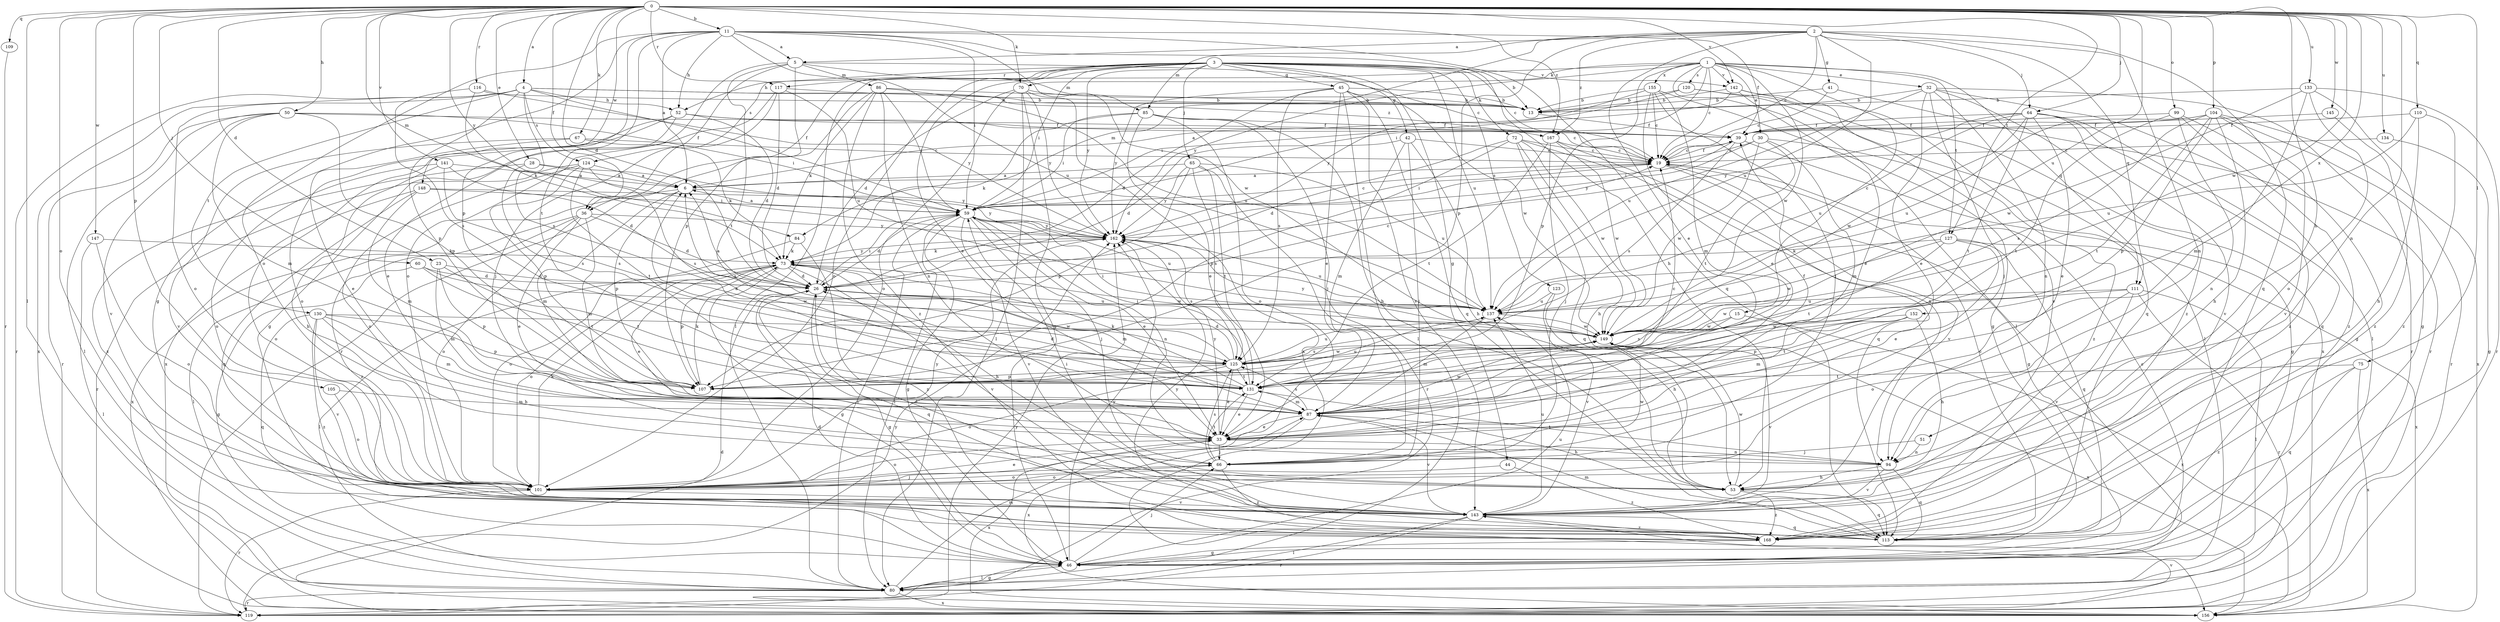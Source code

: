 strict digraph  {
0;
1;
2;
3;
4;
5;
6;
11;
13;
15;
19;
23;
26;
28;
30;
32;
33;
36;
39;
41;
42;
44;
45;
46;
50;
51;
52;
53;
59;
60;
64;
65;
66;
67;
70;
72;
73;
75;
80;
84;
85;
86;
87;
94;
99;
101;
104;
105;
107;
109;
110;
111;
113;
116;
117;
119;
120;
123;
124;
125;
127;
130;
131;
133;
134;
137;
141;
142;
143;
145;
147;
148;
149;
152;
155;
156;
162;
167;
168;
0 -> 4  [label=a];
0 -> 11  [label=b];
0 -> 23  [label=d];
0 -> 26  [label=d];
0 -> 28  [label=e];
0 -> 36  [label=f];
0 -> 50  [label=h];
0 -> 51  [label=h];
0 -> 60  [label=j];
0 -> 64  [label=j];
0 -> 67  [label=k];
0 -> 70  [label=k];
0 -> 75  [label=l];
0 -> 80  [label=l];
0 -> 84  [label=m];
0 -> 94  [label=n];
0 -> 99  [label=o];
0 -> 101  [label=o];
0 -> 104  [label=p];
0 -> 105  [label=p];
0 -> 109  [label=q];
0 -> 110  [label=q];
0 -> 116  [label=r];
0 -> 117  [label=r];
0 -> 127  [label=t];
0 -> 133  [label=u];
0 -> 134  [label=u];
0 -> 137  [label=u];
0 -> 141  [label=v];
0 -> 142  [label=v];
0 -> 145  [label=w];
0 -> 147  [label=w];
0 -> 148  [label=w];
0 -> 149  [label=w];
0 -> 152  [label=x];
0 -> 162  [label=y];
0 -> 167  [label=z];
1 -> 15  [label=c];
1 -> 19  [label=c];
1 -> 30  [label=e];
1 -> 32  [label=e];
1 -> 52  [label=h];
1 -> 59  [label=i];
1 -> 70  [label=k];
1 -> 80  [label=l];
1 -> 107  [label=p];
1 -> 111  [label=q];
1 -> 120  [label=s];
1 -> 127  [label=t];
1 -> 142  [label=v];
1 -> 149  [label=w];
1 -> 155  [label=x];
1 -> 162  [label=y];
2 -> 5  [label=a];
2 -> 19  [label=c];
2 -> 33  [label=e];
2 -> 41  [label=g];
2 -> 64  [label=j];
2 -> 84  [label=m];
2 -> 85  [label=m];
2 -> 94  [label=n];
2 -> 107  [label=p];
2 -> 111  [label=q];
2 -> 113  [label=q];
2 -> 137  [label=u];
2 -> 167  [label=z];
3 -> 13  [label=b];
3 -> 19  [label=c];
3 -> 33  [label=e];
3 -> 36  [label=f];
3 -> 42  [label=g];
3 -> 44  [label=g];
3 -> 45  [label=g];
3 -> 59  [label=i];
3 -> 65  [label=j];
3 -> 72  [label=k];
3 -> 80  [label=l];
3 -> 101  [label=o];
3 -> 117  [label=r];
3 -> 123  [label=s];
3 -> 124  [label=s];
3 -> 137  [label=u];
3 -> 142  [label=v];
3 -> 162  [label=y];
4 -> 13  [label=b];
4 -> 52  [label=h];
4 -> 59  [label=i];
4 -> 101  [label=o];
4 -> 107  [label=p];
4 -> 119  [label=r];
4 -> 124  [label=s];
4 -> 125  [label=s];
4 -> 130  [label=t];
4 -> 156  [label=x];
4 -> 167  [label=z];
5 -> 19  [label=c];
5 -> 36  [label=f];
5 -> 85  [label=m];
5 -> 86  [label=m];
5 -> 101  [label=o];
5 -> 107  [label=p];
5 -> 131  [label=t];
6 -> 59  [label=i];
6 -> 87  [label=m];
6 -> 107  [label=p];
6 -> 156  [label=x];
11 -> 5  [label=a];
11 -> 6  [label=a];
11 -> 39  [label=f];
11 -> 46  [label=g];
11 -> 52  [label=h];
11 -> 53  [label=h];
11 -> 59  [label=i];
11 -> 101  [label=o];
11 -> 107  [label=p];
11 -> 113  [label=q];
11 -> 131  [label=t];
11 -> 137  [label=u];
11 -> 149  [label=w];
13 -> 39  [label=f];
15 -> 125  [label=s];
15 -> 149  [label=w];
15 -> 156  [label=x];
19 -> 6  [label=a];
19 -> 39  [label=f];
19 -> 46  [label=g];
19 -> 59  [label=i];
19 -> 143  [label=v];
23 -> 26  [label=d];
23 -> 87  [label=m];
23 -> 107  [label=p];
23 -> 131  [label=t];
26 -> 19  [label=c];
26 -> 46  [label=g];
26 -> 59  [label=i];
26 -> 113  [label=q];
26 -> 137  [label=u];
28 -> 6  [label=a];
28 -> 125  [label=s];
28 -> 162  [label=y];
28 -> 168  [label=z];
30 -> 19  [label=c];
30 -> 87  [label=m];
30 -> 131  [label=t];
30 -> 149  [label=w];
30 -> 162  [label=y];
30 -> 168  [label=z];
32 -> 13  [label=b];
32 -> 33  [label=e];
32 -> 66  [label=j];
32 -> 80  [label=l];
32 -> 94  [label=n];
32 -> 119  [label=r];
32 -> 137  [label=u];
32 -> 168  [label=z];
33 -> 66  [label=j];
33 -> 94  [label=n];
33 -> 101  [label=o];
33 -> 156  [label=x];
33 -> 162  [label=y];
36 -> 26  [label=d];
36 -> 33  [label=e];
36 -> 80  [label=l];
36 -> 87  [label=m];
36 -> 101  [label=o];
36 -> 162  [label=y];
36 -> 168  [label=z];
39 -> 19  [label=c];
39 -> 46  [label=g];
39 -> 59  [label=i];
39 -> 125  [label=s];
41 -> 13  [label=b];
41 -> 19  [label=c];
41 -> 119  [label=r];
42 -> 19  [label=c];
42 -> 26  [label=d];
42 -> 53  [label=h];
42 -> 66  [label=j];
42 -> 87  [label=m];
44 -> 101  [label=o];
44 -> 168  [label=z];
45 -> 13  [label=b];
45 -> 26  [label=d];
45 -> 33  [label=e];
45 -> 80  [label=l];
45 -> 113  [label=q];
45 -> 125  [label=s];
45 -> 143  [label=v];
45 -> 149  [label=w];
45 -> 162  [label=y];
46 -> 19  [label=c];
46 -> 26  [label=d];
46 -> 66  [label=j];
46 -> 80  [label=l];
46 -> 137  [label=u];
46 -> 162  [label=y];
50 -> 39  [label=f];
50 -> 59  [label=i];
50 -> 80  [label=l];
50 -> 87  [label=m];
50 -> 107  [label=p];
50 -> 119  [label=r];
50 -> 143  [label=v];
51 -> 66  [label=j];
51 -> 94  [label=n];
52 -> 19  [label=c];
52 -> 26  [label=d];
52 -> 33  [label=e];
52 -> 39  [label=f];
52 -> 101  [label=o];
52 -> 156  [label=x];
53 -> 113  [label=q];
53 -> 149  [label=w];
53 -> 168  [label=z];
59 -> 6  [label=a];
59 -> 19  [label=c];
59 -> 26  [label=d];
59 -> 33  [label=e];
59 -> 46  [label=g];
59 -> 66  [label=j];
59 -> 80  [label=l];
59 -> 94  [label=n];
59 -> 137  [label=u];
59 -> 143  [label=v];
59 -> 162  [label=y];
60 -> 26  [label=d];
60 -> 46  [label=g];
60 -> 131  [label=t];
60 -> 149  [label=w];
64 -> 33  [label=e];
64 -> 39  [label=f];
64 -> 113  [label=q];
64 -> 131  [label=t];
64 -> 137  [label=u];
64 -> 143  [label=v];
64 -> 149  [label=w];
64 -> 162  [label=y];
64 -> 168  [label=z];
65 -> 6  [label=a];
65 -> 107  [label=p];
65 -> 119  [label=r];
65 -> 125  [label=s];
65 -> 131  [label=t];
65 -> 137  [label=u];
65 -> 162  [label=y];
66 -> 101  [label=o];
66 -> 125  [label=s];
66 -> 131  [label=t];
66 -> 149  [label=w];
66 -> 168  [label=z];
67 -> 19  [label=c];
67 -> 33  [label=e];
67 -> 73  [label=k];
67 -> 143  [label=v];
70 -> 13  [label=b];
70 -> 26  [label=d];
70 -> 46  [label=g];
70 -> 80  [label=l];
70 -> 101  [label=o];
70 -> 156  [label=x];
70 -> 162  [label=y];
72 -> 19  [label=c];
72 -> 26  [label=d];
72 -> 53  [label=h];
72 -> 94  [label=n];
72 -> 107  [label=p];
72 -> 113  [label=q];
72 -> 149  [label=w];
73 -> 26  [label=d];
73 -> 33  [label=e];
73 -> 46  [label=g];
73 -> 53  [label=h];
73 -> 80  [label=l];
73 -> 87  [label=m];
73 -> 101  [label=o];
73 -> 107  [label=p];
73 -> 143  [label=v];
73 -> 149  [label=w];
73 -> 162  [label=y];
75 -> 113  [label=q];
75 -> 131  [label=t];
75 -> 156  [label=x];
75 -> 168  [label=z];
80 -> 46  [label=g];
80 -> 59  [label=i];
80 -> 87  [label=m];
80 -> 119  [label=r];
80 -> 156  [label=x];
84 -> 73  [label=k];
84 -> 101  [label=o];
84 -> 168  [label=z];
85 -> 33  [label=e];
85 -> 39  [label=f];
85 -> 53  [label=h];
85 -> 59  [label=i];
85 -> 66  [label=j];
85 -> 73  [label=k];
85 -> 101  [label=o];
86 -> 13  [label=b];
86 -> 59  [label=i];
86 -> 73  [label=k];
86 -> 94  [label=n];
86 -> 119  [label=r];
86 -> 137  [label=u];
86 -> 168  [label=z];
87 -> 19  [label=c];
87 -> 33  [label=e];
87 -> 39  [label=f];
87 -> 53  [label=h];
87 -> 125  [label=s];
87 -> 143  [label=v];
87 -> 149  [label=w];
87 -> 156  [label=x];
94 -> 53  [label=h];
94 -> 113  [label=q];
94 -> 131  [label=t];
94 -> 143  [label=v];
99 -> 39  [label=f];
99 -> 46  [label=g];
99 -> 94  [label=n];
99 -> 131  [label=t];
99 -> 168  [label=z];
101 -> 33  [label=e];
101 -> 66  [label=j];
101 -> 73  [label=k];
101 -> 119  [label=r];
101 -> 143  [label=v];
101 -> 162  [label=y];
104 -> 39  [label=f];
104 -> 53  [label=h];
104 -> 107  [label=p];
104 -> 119  [label=r];
104 -> 125  [label=s];
104 -> 131  [label=t];
104 -> 137  [label=u];
104 -> 143  [label=v];
104 -> 156  [label=x];
105 -> 87  [label=m];
105 -> 101  [label=o];
107 -> 73  [label=k];
107 -> 137  [label=u];
109 -> 119  [label=r];
110 -> 39  [label=f];
110 -> 53  [label=h];
110 -> 137  [label=u];
110 -> 168  [label=z];
111 -> 80  [label=l];
111 -> 101  [label=o];
111 -> 119  [label=r];
111 -> 137  [label=u];
111 -> 143  [label=v];
111 -> 149  [label=w];
113 -> 19  [label=c];
113 -> 87  [label=m];
113 -> 162  [label=y];
116 -> 13  [label=b];
116 -> 73  [label=k];
116 -> 125  [label=s];
116 -> 162  [label=y];
117 -> 13  [label=b];
117 -> 26  [label=d];
117 -> 46  [label=g];
117 -> 66  [label=j];
117 -> 137  [label=u];
119 -> 143  [label=v];
119 -> 162  [label=y];
120 -> 6  [label=a];
120 -> 13  [label=b];
120 -> 80  [label=l];
120 -> 156  [label=x];
123 -> 53  [label=h];
123 -> 137  [label=u];
123 -> 143  [label=v];
124 -> 6  [label=a];
124 -> 101  [label=o];
124 -> 107  [label=p];
124 -> 119  [label=r];
124 -> 125  [label=s];
124 -> 131  [label=t];
125 -> 6  [label=a];
125 -> 26  [label=d];
125 -> 33  [label=e];
125 -> 101  [label=o];
125 -> 107  [label=p];
125 -> 131  [label=t];
125 -> 137  [label=u];
125 -> 149  [label=w];
127 -> 33  [label=e];
127 -> 73  [label=k];
127 -> 113  [label=q];
127 -> 131  [label=t];
127 -> 149  [label=w];
127 -> 156  [label=x];
130 -> 53  [label=h];
130 -> 87  [label=m];
130 -> 107  [label=p];
130 -> 113  [label=q];
130 -> 143  [label=v];
130 -> 149  [label=w];
130 -> 168  [label=z];
131 -> 6  [label=a];
131 -> 26  [label=d];
131 -> 33  [label=e];
131 -> 59  [label=i];
131 -> 73  [label=k];
131 -> 87  [label=m];
133 -> 13  [label=b];
133 -> 46  [label=g];
133 -> 87  [label=m];
133 -> 101  [label=o];
133 -> 119  [label=r];
133 -> 149  [label=w];
134 -> 19  [label=c];
134 -> 46  [label=g];
137 -> 6  [label=a];
137 -> 87  [label=m];
137 -> 149  [label=w];
141 -> 6  [label=a];
141 -> 26  [label=d];
141 -> 53  [label=h];
141 -> 101  [label=o];
141 -> 125  [label=s];
142 -> 13  [label=b];
142 -> 33  [label=e];
142 -> 59  [label=i];
142 -> 113  [label=q];
142 -> 143  [label=v];
143 -> 26  [label=d];
143 -> 59  [label=i];
143 -> 80  [label=l];
143 -> 113  [label=q];
143 -> 119  [label=r];
143 -> 137  [label=u];
143 -> 168  [label=z];
145 -> 39  [label=f];
145 -> 168  [label=z];
147 -> 73  [label=k];
147 -> 80  [label=l];
147 -> 101  [label=o];
148 -> 59  [label=i];
148 -> 87  [label=m];
148 -> 101  [label=o];
148 -> 113  [label=q];
148 -> 162  [label=y];
149 -> 59  [label=i];
149 -> 125  [label=s];
149 -> 143  [label=v];
149 -> 156  [label=x];
149 -> 162  [label=y];
152 -> 53  [label=h];
152 -> 87  [label=m];
152 -> 107  [label=p];
152 -> 131  [label=t];
152 -> 149  [label=w];
155 -> 13  [label=b];
155 -> 19  [label=c];
155 -> 33  [label=e];
155 -> 46  [label=g];
155 -> 66  [label=j];
155 -> 87  [label=m];
155 -> 162  [label=y];
156 -> 26  [label=d];
156 -> 162  [label=y];
162 -> 73  [label=k];
162 -> 125  [label=s];
162 -> 137  [label=u];
167 -> 19  [label=c];
167 -> 66  [label=j];
167 -> 113  [label=q];
167 -> 131  [label=t];
167 -> 149  [label=w];
168 -> 46  [label=g];
}
